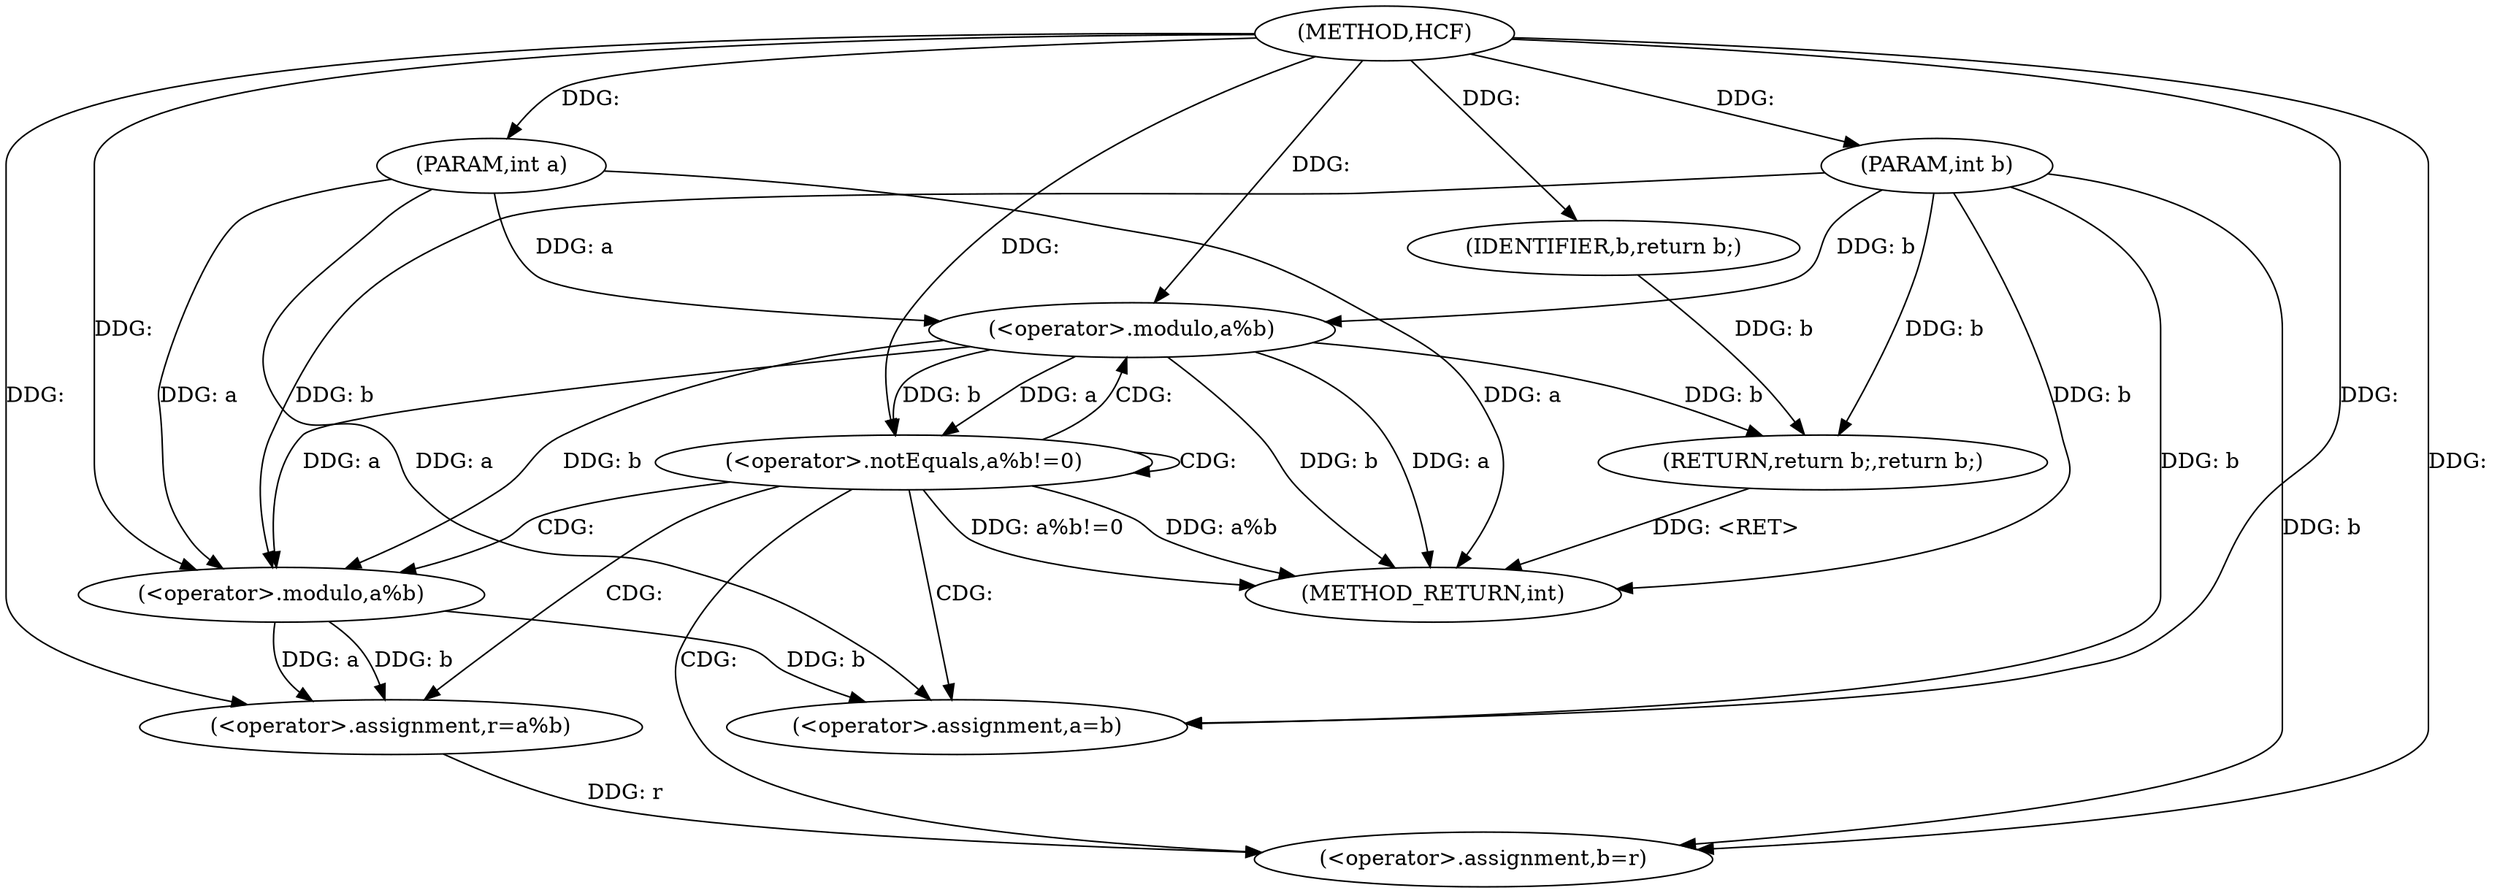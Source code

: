 digraph "HCF" {  
"1000195" [label = "(METHOD,HCF)" ]
"1000220" [label = "(METHOD_RETURN,int)" ]
"1000196" [label = "(PARAM,int a)" ]
"1000197" [label = "(PARAM,int b)" ]
"1000218" [label = "(RETURN,return b;,return b;)" ]
"1000200" [label = "(<operator>.notEquals,a%b!=0)" ]
"1000219" [label = "(IDENTIFIER,b,return b;)" ]
"1000207" [label = "(<operator>.assignment,r=a%b)" ]
"1000212" [label = "(<operator>.assignment,a=b)" ]
"1000215" [label = "(<operator>.assignment,b=r)" ]
"1000201" [label = "(<operator>.modulo,a%b)" ]
"1000209" [label = "(<operator>.modulo,a%b)" ]
  "1000218" -> "1000220"  [ label = "DDG: <RET>"] 
  "1000196" -> "1000220"  [ label = "DDG: a"] 
  "1000197" -> "1000220"  [ label = "DDG: b"] 
  "1000201" -> "1000220"  [ label = "DDG: a"] 
  "1000201" -> "1000220"  [ label = "DDG: b"] 
  "1000200" -> "1000220"  [ label = "DDG: a%b"] 
  "1000200" -> "1000220"  [ label = "DDG: a%b!=0"] 
  "1000195" -> "1000196"  [ label = "DDG: "] 
  "1000195" -> "1000197"  [ label = "DDG: "] 
  "1000219" -> "1000218"  [ label = "DDG: b"] 
  "1000201" -> "1000218"  [ label = "DDG: b"] 
  "1000197" -> "1000218"  [ label = "DDG: b"] 
  "1000195" -> "1000219"  [ label = "DDG: "] 
  "1000201" -> "1000200"  [ label = "DDG: a"] 
  "1000201" -> "1000200"  [ label = "DDG: b"] 
  "1000195" -> "1000200"  [ label = "DDG: "] 
  "1000209" -> "1000207"  [ label = "DDG: a"] 
  "1000209" -> "1000207"  [ label = "DDG: b"] 
  "1000209" -> "1000212"  [ label = "DDG: b"] 
  "1000197" -> "1000212"  [ label = "DDG: b"] 
  "1000195" -> "1000212"  [ label = "DDG: "] 
  "1000207" -> "1000215"  [ label = "DDG: r"] 
  "1000195" -> "1000215"  [ label = "DDG: "] 
  "1000196" -> "1000201"  [ label = "DDG: a"] 
  "1000195" -> "1000201"  [ label = "DDG: "] 
  "1000197" -> "1000201"  [ label = "DDG: b"] 
  "1000195" -> "1000207"  [ label = "DDG: "] 
  "1000196" -> "1000212"  [ label = "DDG: a"] 
  "1000197" -> "1000215"  [ label = "DDG: b"] 
  "1000201" -> "1000209"  [ label = "DDG: a"] 
  "1000196" -> "1000209"  [ label = "DDG: a"] 
  "1000195" -> "1000209"  [ label = "DDG: "] 
  "1000201" -> "1000209"  [ label = "DDG: b"] 
  "1000197" -> "1000209"  [ label = "DDG: b"] 
  "1000200" -> "1000201"  [ label = "CDG: "] 
  "1000200" -> "1000200"  [ label = "CDG: "] 
  "1000200" -> "1000215"  [ label = "CDG: "] 
  "1000200" -> "1000209"  [ label = "CDG: "] 
  "1000200" -> "1000207"  [ label = "CDG: "] 
  "1000200" -> "1000212"  [ label = "CDG: "] 
}

